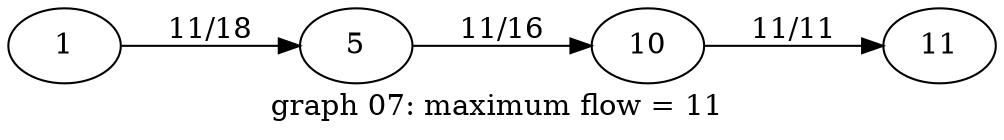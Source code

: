digraph g{

rankdir = LR

5 -> 10 [label = " 11/16 "];
1 -> 5 [label = " 11/18 "];
10 -> 11 [label = " 11/11 "];

label = "graph 07: maximum flow = 11 "
}